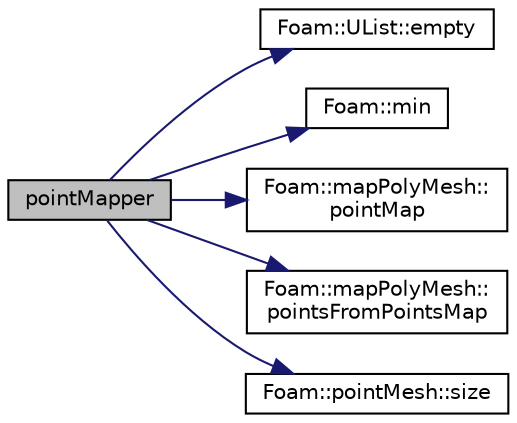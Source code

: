 digraph "pointMapper"
{
  bgcolor="transparent";
  edge [fontname="Helvetica",fontsize="10",labelfontname="Helvetica",labelfontsize="10"];
  node [fontname="Helvetica",fontsize="10",shape=record];
  rankdir="LR";
  Node1 [label="pointMapper",height=0.2,width=0.4,color="black", fillcolor="grey75", style="filled", fontcolor="black"];
  Node1 -> Node2 [color="midnightblue",fontsize="10",style="solid",fontname="Helvetica"];
  Node2 [label="Foam::UList::empty",height=0.2,width=0.4,color="black",URL="$a02731.html#ac6e61de369e994009e36f344f99c15ad",tooltip="Return true if the UList is empty (ie, size() is zero). "];
  Node1 -> Node3 [color="midnightblue",fontsize="10",style="solid",fontname="Helvetica"];
  Node3 [label="Foam::min",height=0.2,width=0.4,color="black",URL="$a10725.html#a253e112ad2d56d96230ff39ea7f442dc"];
  Node1 -> Node4 [color="midnightblue",fontsize="10",style="solid",fontname="Helvetica"];
  Node4 [label="Foam::mapPolyMesh::\lpointMap",height=0.2,width=0.4,color="black",URL="$a01431.html#a5f97ad39073f06dac897e3314903bec2",tooltip="Old point map. "];
  Node1 -> Node5 [color="midnightblue",fontsize="10",style="solid",fontname="Helvetica"];
  Node5 [label="Foam::mapPolyMesh::\lpointsFromPointsMap",height=0.2,width=0.4,color="black",URL="$a01431.html#af56a70be05caf9da54492786e7cf3da5",tooltip="Points originating from points. "];
  Node1 -> Node6 [color="midnightblue",fontsize="10",style="solid",fontname="Helvetica"];
  Node6 [label="Foam::pointMesh::size",height=0.2,width=0.4,color="black",URL="$a01887.html#a65cea301e2d6033c43932d12d91c792f",tooltip="Return number of points. "];
}
